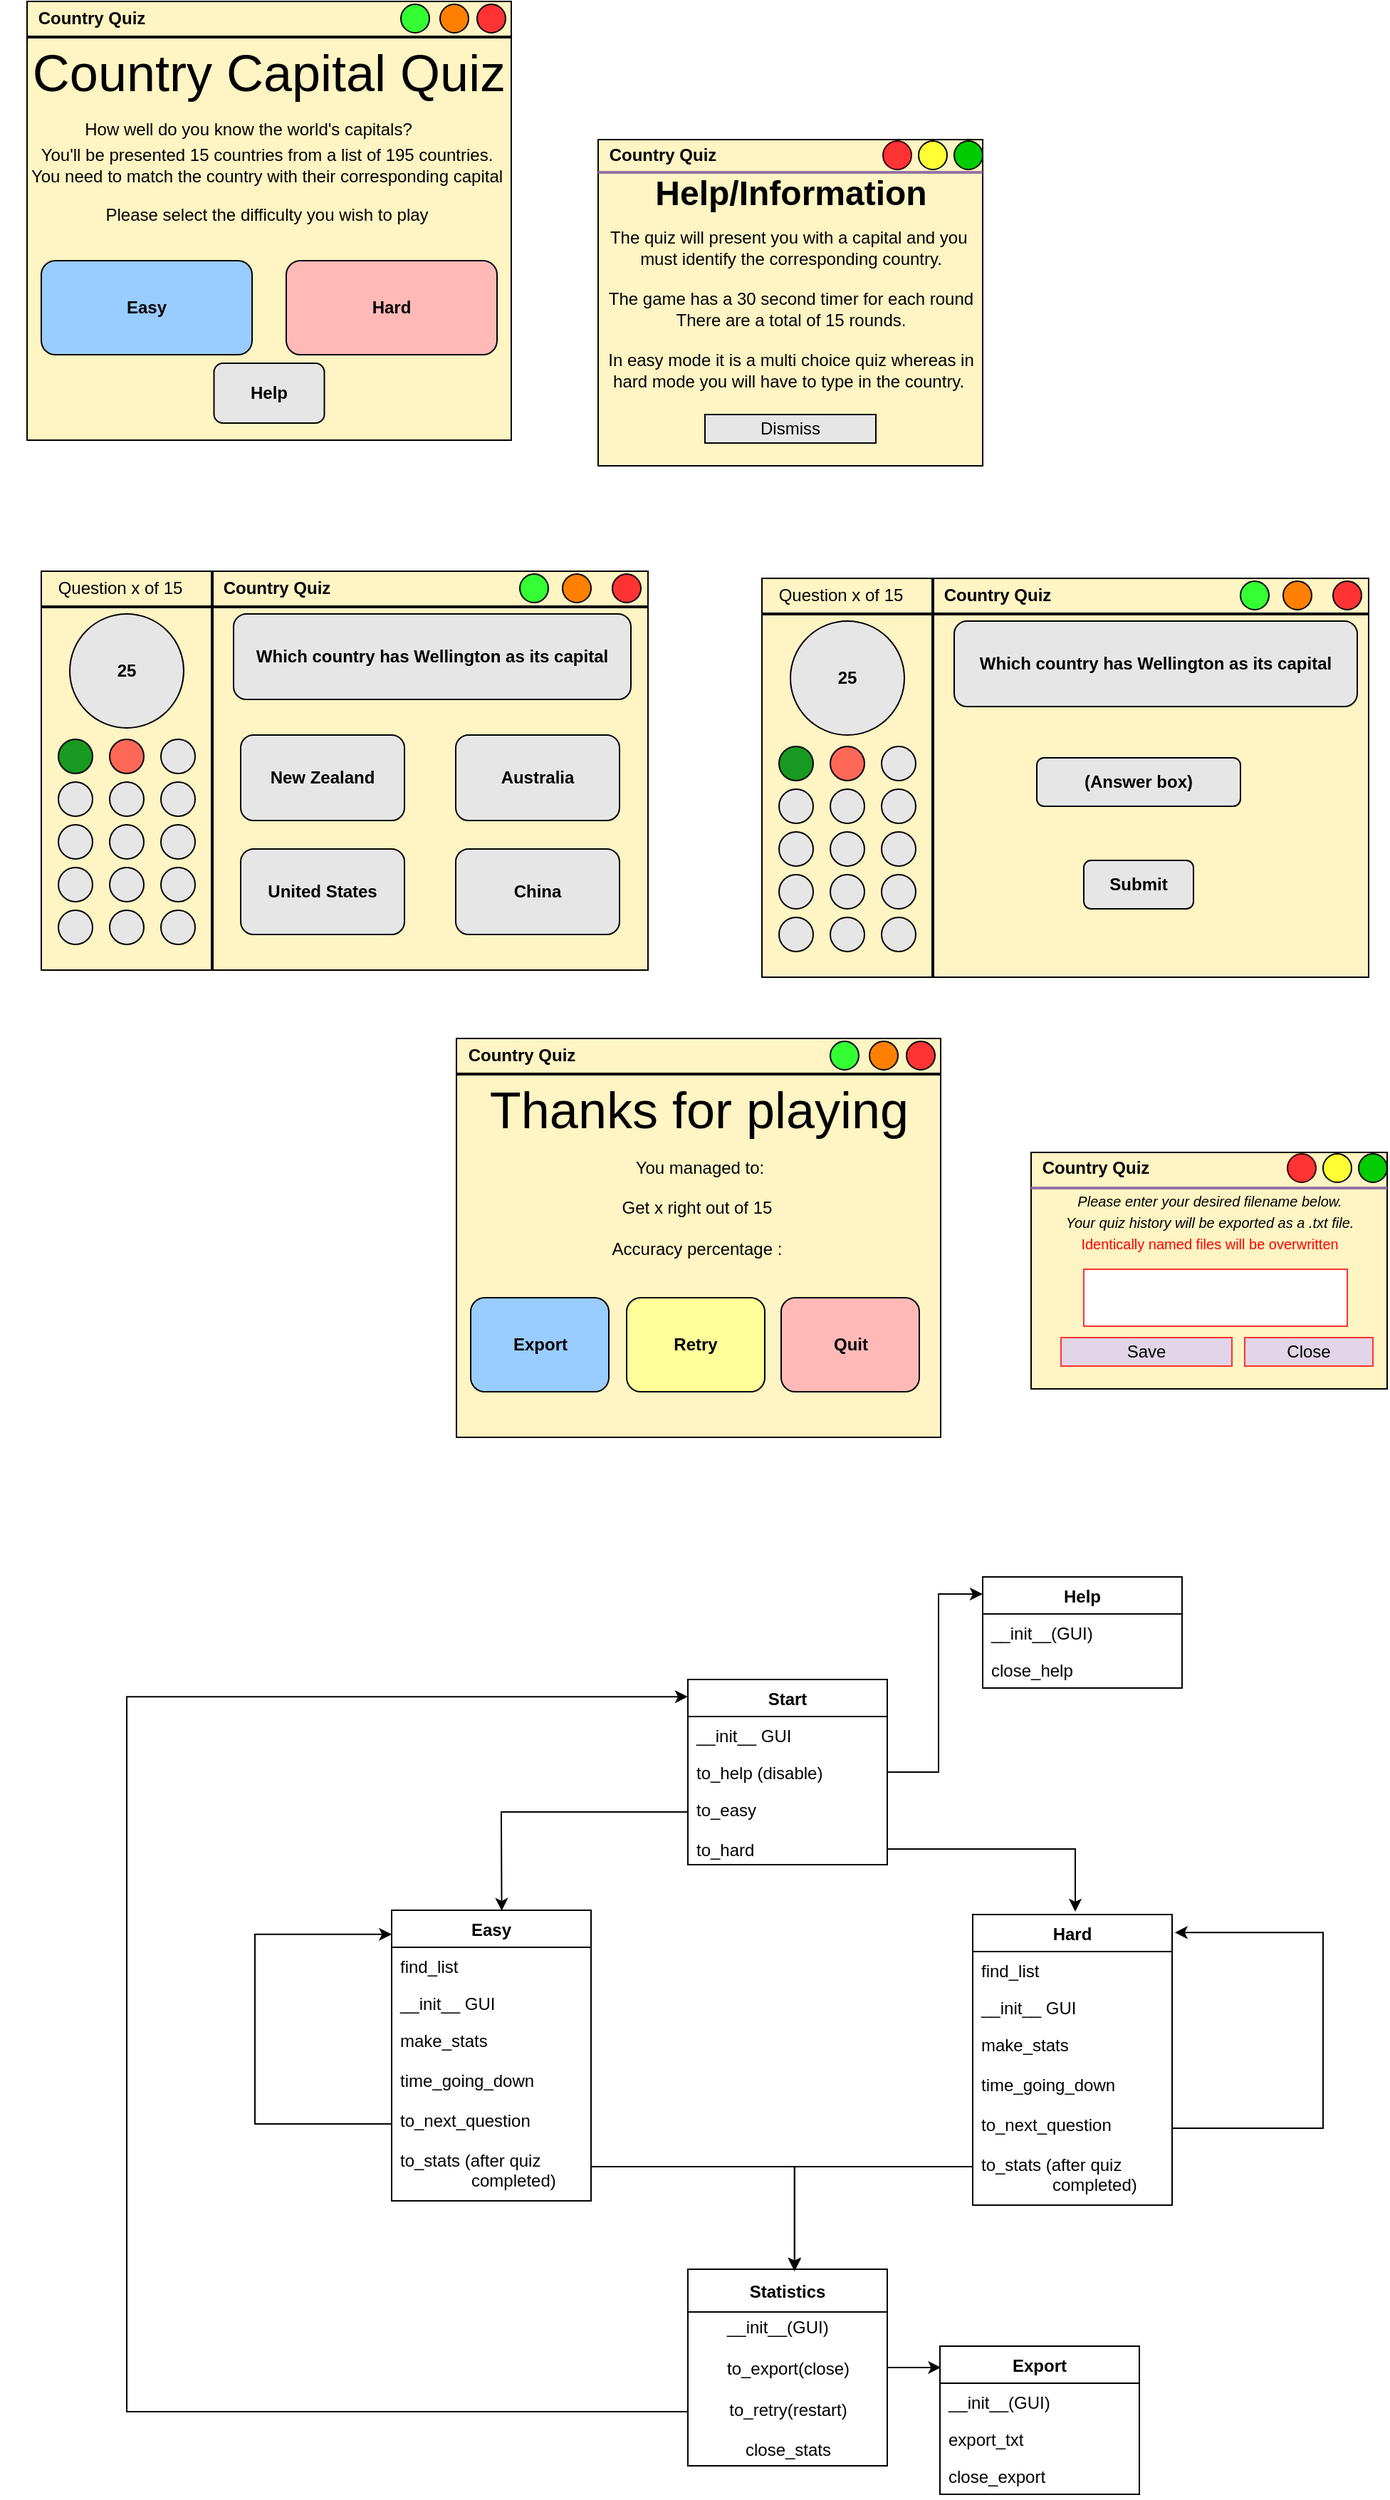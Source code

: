 <mxfile version="14.4.3" type="github">
  <diagram id="vOQ_OQCWlH7t-ZdywU30" name="Page-1">
    <mxGraphModel dx="981" dy="526" grid="1" gridSize="6" guides="1" tooltips="1" connect="1" arrows="1" fold="1" page="1" pageScale="1" pageWidth="850" pageHeight="1100" math="0" shadow="0">
      <root>
        <mxCell id="0" />
        <mxCell id="1" parent="0" />
        <mxCell id="lHB6PhVvGXkUEdD6RR_L-2" value="" style="rounded=0;whiteSpace=wrap;html=1;fillColor=#FFF4C3;" parent="1" vertex="1">
          <mxGeometry x="50" y="130" width="340" height="308" as="geometry" />
        </mxCell>
        <mxCell id="lHB6PhVvGXkUEdD6RR_L-8" value="" style="line;strokeWidth=2;html=1;" parent="1" vertex="1">
          <mxGeometry x="50" y="150" width="340" height="10" as="geometry" />
        </mxCell>
        <mxCell id="lHB6PhVvGXkUEdD6RR_L-9" value="&lt;b&gt;Country Quiz&lt;/b&gt;" style="text;html=1;resizable=0;autosize=1;align=center;verticalAlign=middle;points=[];fillColor=none;strokeColor=none;rounded=0;" parent="1" vertex="1">
          <mxGeometry x="50" y="130" width="90" height="24" as="geometry" />
        </mxCell>
        <mxCell id="lHB6PhVvGXkUEdD6RR_L-10" value="" style="ellipse;whiteSpace=wrap;html=1;aspect=fixed;fillColor=#33FF33;" parent="1" vertex="1">
          <mxGeometry x="312.5" y="132" width="20" height="20" as="geometry" />
        </mxCell>
        <mxCell id="lHB6PhVvGXkUEdD6RR_L-11" value="" style="ellipse;whiteSpace=wrap;html=1;aspect=fixed;fillColor=#FF8000;" parent="1" vertex="1">
          <mxGeometry x="340" y="132" width="20" height="20" as="geometry" />
        </mxCell>
        <mxCell id="lHB6PhVvGXkUEdD6RR_L-12" value="" style="ellipse;whiteSpace=wrap;html=1;aspect=fixed;fillColor=#FF3333;" parent="1" vertex="1">
          <mxGeometry x="366" y="132" width="20" height="20" as="geometry" />
        </mxCell>
        <mxCell id="lHB6PhVvGXkUEdD6RR_L-13" value="&lt;font style=&quot;font-size: 36px&quot;&gt;Country Capital Quiz&lt;/font&gt;" style="text;html=1;strokeColor=none;fillColor=none;align=center;verticalAlign=middle;whiteSpace=wrap;rounded=0;fontSize=33;" parent="1" vertex="1">
          <mxGeometry x="31" y="170" width="378" height="20" as="geometry" />
        </mxCell>
        <mxCell id="lHB6PhVvGXkUEdD6RR_L-14" value="&lt;b&gt;&lt;br&gt;&lt;/b&gt;" style="text;html=1;align=center;verticalAlign=middle;resizable=0;points=[];autosize=1;" parent="1" vertex="1">
          <mxGeometry x="195" y="220" width="20" height="20" as="geometry" />
        </mxCell>
        <mxCell id="JEK3Spol3fVAuOSR0Jdk-1" value="How well do you know the world&#39;s capitals?" style="text;html=1;align=center;verticalAlign=middle;resizable=0;points=[];autosize=1;" parent="1" vertex="1">
          <mxGeometry x="82" y="208" width="246" height="24" as="geometry" />
        </mxCell>
        <mxCell id="JEK3Spol3fVAuOSR0Jdk-2" value="You&#39;ll be presented 15 countries from a list of 195 countries.&lt;br&gt;You need to match the country with their corresponding capital" style="text;html=1;align=center;verticalAlign=middle;resizable=0;points=[];autosize=1;" parent="1" vertex="1">
          <mxGeometry x="44" y="227" width="348" height="36" as="geometry" />
        </mxCell>
        <mxCell id="JEK3Spol3fVAuOSR0Jdk-3" value="Please select the difficulty you wish to play" style="text;html=1;align=center;verticalAlign=middle;resizable=0;points=[];autosize=1;" parent="1" vertex="1">
          <mxGeometry x="98" y="270" width="240" height="20" as="geometry" />
        </mxCell>
        <mxCell id="JEK3Spol3fVAuOSR0Jdk-4" value="&lt;b&gt;Easy&lt;/b&gt;" style="rounded=1;whiteSpace=wrap;html=1;fillColor=#99CCFF;" parent="1" vertex="1">
          <mxGeometry x="60" y="312" width="148" height="66" as="geometry" />
        </mxCell>
        <mxCell id="JEK3Spol3fVAuOSR0Jdk-22" value="" style="rounded=0;whiteSpace=wrap;html=1;fillColor=#fff4c3;" parent="1" vertex="1">
          <mxGeometry x="60" y="530" width="426" height="280" as="geometry" />
        </mxCell>
        <mxCell id="JEK3Spol3fVAuOSR0Jdk-23" value="" style="line;strokeWidth=2;html=1;" parent="1" vertex="1">
          <mxGeometry x="60" y="550" width="426" height="10" as="geometry" />
        </mxCell>
        <mxCell id="JEK3Spol3fVAuOSR0Jdk-24" value="&lt;b&gt;Country Quiz&lt;/b&gt;" style="text;html=1;resizable=0;autosize=1;align=center;verticalAlign=middle;points=[];fillColor=none;strokeColor=none;rounded=0;" parent="1" vertex="1">
          <mxGeometry x="180" y="530" width="90" height="24" as="geometry" />
        </mxCell>
        <mxCell id="JEK3Spol3fVAuOSR0Jdk-25" value="" style="ellipse;whiteSpace=wrap;html=1;aspect=fixed;fillColor=#33FF33;" parent="1" vertex="1">
          <mxGeometry x="396" y="532" width="20" height="20" as="geometry" />
        </mxCell>
        <mxCell id="JEK3Spol3fVAuOSR0Jdk-26" value="" style="ellipse;whiteSpace=wrap;html=1;aspect=fixed;fillColor=#FF8000;" parent="1" vertex="1">
          <mxGeometry x="426" y="532" width="20" height="20" as="geometry" />
        </mxCell>
        <mxCell id="JEK3Spol3fVAuOSR0Jdk-27" value="" style="ellipse;whiteSpace=wrap;html=1;aspect=fixed;fillColor=#FF3333;" parent="1" vertex="1">
          <mxGeometry x="461" y="532" width="20" height="20" as="geometry" />
        </mxCell>
        <mxCell id="JEK3Spol3fVAuOSR0Jdk-29" value="&lt;b&gt;&lt;br&gt;&lt;/b&gt;" style="text;html=1;align=center;verticalAlign=middle;resizable=0;points=[];autosize=1;" parent="1" vertex="1">
          <mxGeometry x="301" y="620" width="20" height="20" as="geometry" />
        </mxCell>
        <mxCell id="JEK3Spol3fVAuOSR0Jdk-33" value="&lt;b&gt;New Zealand&lt;/b&gt;" style="rounded=1;whiteSpace=wrap;html=1;fillColor=#E6E6E6;" parent="1" vertex="1">
          <mxGeometry x="200" y="645" width="115" height="60" as="geometry" />
        </mxCell>
        <mxCell id="JEK3Spol3fVAuOSR0Jdk-34" value="&lt;b&gt;Australia&lt;/b&gt;" style="rounded=1;whiteSpace=wrap;html=1;fillColor=#E6E6E6;" parent="1" vertex="1">
          <mxGeometry x="351" y="645" width="115" height="60" as="geometry" />
        </mxCell>
        <mxCell id="JEK3Spol3fVAuOSR0Jdk-35" value="&lt;b&gt;United States&lt;/b&gt;" style="rounded=1;whiteSpace=wrap;html=1;fillColor=#E6E6E6;" parent="1" vertex="1">
          <mxGeometry x="200" y="725" width="115" height="60" as="geometry" />
        </mxCell>
        <mxCell id="JEK3Spol3fVAuOSR0Jdk-36" value="&lt;b&gt;China&lt;/b&gt;" style="rounded=1;whiteSpace=wrap;html=1;fillColor=#E6E6E6;" parent="1" vertex="1">
          <mxGeometry x="351" y="725" width="115" height="60" as="geometry" />
        </mxCell>
        <mxCell id="JEK3Spol3fVAuOSR0Jdk-38" value="&lt;b&gt;25&lt;/b&gt;" style="ellipse;whiteSpace=wrap;html=1;aspect=fixed;fillColor=#E6E6E6;" parent="1" vertex="1">
          <mxGeometry x="80" y="560" width="80" height="80" as="geometry" />
        </mxCell>
        <mxCell id="JEK3Spol3fVAuOSR0Jdk-42" value="" style="line;strokeWidth=2;html=1;rotation=-90;" parent="1" vertex="1">
          <mxGeometry x="40" y="665" width="280" height="10" as="geometry" />
        </mxCell>
        <mxCell id="JEK3Spol3fVAuOSR0Jdk-43" value="Question x of 15" style="text;html=1;resizable=0;autosize=1;align=center;verticalAlign=middle;points=[];fillColor=none;strokeColor=none;rounded=0;" parent="1" vertex="1">
          <mxGeometry x="65" y="532" width="100" height="20" as="geometry" />
        </mxCell>
        <mxCell id="JEK3Spol3fVAuOSR0Jdk-44" value="" style="ellipse;whiteSpace=wrap;html=1;aspect=fixed;fillColor=#189921;" parent="1" vertex="1">
          <mxGeometry x="72" y="648" width="24" height="24" as="geometry" />
        </mxCell>
        <mxCell id="JEK3Spol3fVAuOSR0Jdk-65" value="&lt;b&gt;Which country has Wellington as its capital&lt;/b&gt;" style="rounded=1;whiteSpace=wrap;html=1;fillColor=#E6E6E6;" parent="1" vertex="1">
          <mxGeometry x="195" y="560" width="279" height="60" as="geometry" />
        </mxCell>
        <mxCell id="JEK3Spol3fVAuOSR0Jdk-66" value="" style="ellipse;whiteSpace=wrap;html=1;aspect=fixed;fillColor=#E6E6E6;" parent="1" vertex="1">
          <mxGeometry x="72" y="678" width="24" height="24" as="geometry" />
        </mxCell>
        <mxCell id="JEK3Spol3fVAuOSR0Jdk-67" value="" style="ellipse;whiteSpace=wrap;html=1;aspect=fixed;fillColor=#E6E6E6;" parent="1" vertex="1">
          <mxGeometry x="72" y="708" width="24" height="24" as="geometry" />
        </mxCell>
        <mxCell id="JEK3Spol3fVAuOSR0Jdk-68" value="" style="ellipse;whiteSpace=wrap;html=1;aspect=fixed;fillColor=#E6E6E6;" parent="1" vertex="1">
          <mxGeometry x="72" y="738" width="24" height="24" as="geometry" />
        </mxCell>
        <mxCell id="JEK3Spol3fVAuOSR0Jdk-69" value="" style="ellipse;whiteSpace=wrap;html=1;aspect=fixed;fillColor=#E6E6E6;" parent="1" vertex="1">
          <mxGeometry x="72" y="768" width="24" height="24" as="geometry" />
        </mxCell>
        <mxCell id="JEK3Spol3fVAuOSR0Jdk-76" value="" style="ellipse;whiteSpace=wrap;html=1;aspect=fixed;fillColor=#FF6857;" parent="1" vertex="1">
          <mxGeometry x="108" y="648" width="24" height="24" as="geometry" />
        </mxCell>
        <mxCell id="JEK3Spol3fVAuOSR0Jdk-77" value="" style="ellipse;whiteSpace=wrap;html=1;aspect=fixed;fillColor=#E6E6E6;" parent="1" vertex="1">
          <mxGeometry x="108" y="678" width="24" height="24" as="geometry" />
        </mxCell>
        <mxCell id="JEK3Spol3fVAuOSR0Jdk-78" value="" style="ellipse;whiteSpace=wrap;html=1;aspect=fixed;fillColor=#E6E6E6;" parent="1" vertex="1">
          <mxGeometry x="108" y="708" width="24" height="24" as="geometry" />
        </mxCell>
        <mxCell id="JEK3Spol3fVAuOSR0Jdk-79" value="" style="ellipse;whiteSpace=wrap;html=1;aspect=fixed;fillColor=#E6E6E6;" parent="1" vertex="1">
          <mxGeometry x="108" y="738" width="24" height="24" as="geometry" />
        </mxCell>
        <mxCell id="JEK3Spol3fVAuOSR0Jdk-80" value="" style="ellipse;whiteSpace=wrap;html=1;aspect=fixed;fillColor=#E6E6E6;" parent="1" vertex="1">
          <mxGeometry x="108" y="768" width="24" height="24" as="geometry" />
        </mxCell>
        <mxCell id="JEK3Spol3fVAuOSR0Jdk-81" value="" style="ellipse;whiteSpace=wrap;html=1;aspect=fixed;fillColor=#E6E6E6;" parent="1" vertex="1">
          <mxGeometry x="144" y="648" width="24" height="24" as="geometry" />
        </mxCell>
        <mxCell id="JEK3Spol3fVAuOSR0Jdk-82" value="" style="ellipse;whiteSpace=wrap;html=1;aspect=fixed;fillColor=#E6E6E6;" parent="1" vertex="1">
          <mxGeometry x="144" y="678" width="24" height="24" as="geometry" />
        </mxCell>
        <mxCell id="JEK3Spol3fVAuOSR0Jdk-83" value="" style="ellipse;whiteSpace=wrap;html=1;aspect=fixed;fillColor=#E6E6E6;" parent="1" vertex="1">
          <mxGeometry x="144" y="708" width="24" height="24" as="geometry" />
        </mxCell>
        <mxCell id="JEK3Spol3fVAuOSR0Jdk-84" value="" style="ellipse;whiteSpace=wrap;html=1;aspect=fixed;fillColor=#E6E6E6;" parent="1" vertex="1">
          <mxGeometry x="144" y="738" width="24" height="24" as="geometry" />
        </mxCell>
        <mxCell id="JEK3Spol3fVAuOSR0Jdk-85" value="" style="ellipse;whiteSpace=wrap;html=1;aspect=fixed;fillColor=#E6E6E6;" parent="1" vertex="1">
          <mxGeometry x="144" y="768" width="24" height="24" as="geometry" />
        </mxCell>
        <mxCell id="g-lcIqmgp_xfqcX1ZjAu-1" value="&lt;b&gt;Hard&lt;/b&gt;" style="rounded=1;whiteSpace=wrap;html=1;fillColor=#FFBAB8;" vertex="1" parent="1">
          <mxGeometry x="232" y="312" width="148" height="66" as="geometry" />
        </mxCell>
        <mxCell id="g-lcIqmgp_xfqcX1ZjAu-2" value="" style="rounded=0;whiteSpace=wrap;html=1;fillColor=#fff4c3;" vertex="1" parent="1">
          <mxGeometry x="566" y="535" width="426" height="280" as="geometry" />
        </mxCell>
        <mxCell id="g-lcIqmgp_xfqcX1ZjAu-3" value="" style="line;strokeWidth=2;html=1;" vertex="1" parent="1">
          <mxGeometry x="566" y="555" width="426" height="10" as="geometry" />
        </mxCell>
        <mxCell id="g-lcIqmgp_xfqcX1ZjAu-4" value="&lt;b&gt;Country Quiz&lt;/b&gt;" style="text;html=1;resizable=0;autosize=1;align=center;verticalAlign=middle;points=[];fillColor=none;strokeColor=none;rounded=0;" vertex="1" parent="1">
          <mxGeometry x="686" y="535" width="90" height="24" as="geometry" />
        </mxCell>
        <mxCell id="g-lcIqmgp_xfqcX1ZjAu-5" value="" style="ellipse;whiteSpace=wrap;html=1;aspect=fixed;fillColor=#33FF33;" vertex="1" parent="1">
          <mxGeometry x="902" y="537" width="20" height="20" as="geometry" />
        </mxCell>
        <mxCell id="g-lcIqmgp_xfqcX1ZjAu-6" value="" style="ellipse;whiteSpace=wrap;html=1;aspect=fixed;fillColor=#FF8000;" vertex="1" parent="1">
          <mxGeometry x="932" y="537" width="20" height="20" as="geometry" />
        </mxCell>
        <mxCell id="g-lcIqmgp_xfqcX1ZjAu-7" value="" style="ellipse;whiteSpace=wrap;html=1;aspect=fixed;fillColor=#FF3333;" vertex="1" parent="1">
          <mxGeometry x="967" y="537" width="20" height="20" as="geometry" />
        </mxCell>
        <mxCell id="g-lcIqmgp_xfqcX1ZjAu-8" value="&lt;b&gt;&lt;br&gt;&lt;/b&gt;" style="text;html=1;align=center;verticalAlign=middle;resizable=0;points=[];autosize=1;" vertex="1" parent="1">
          <mxGeometry x="807" y="625" width="20" height="20" as="geometry" />
        </mxCell>
        <mxCell id="g-lcIqmgp_xfqcX1ZjAu-13" value="&lt;b&gt;25&lt;/b&gt;" style="ellipse;whiteSpace=wrap;html=1;aspect=fixed;fillColor=#E6E6E6;" vertex="1" parent="1">
          <mxGeometry x="586" y="565" width="80" height="80" as="geometry" />
        </mxCell>
        <mxCell id="g-lcIqmgp_xfqcX1ZjAu-14" value="" style="line;strokeWidth=2;html=1;rotation=-90;" vertex="1" parent="1">
          <mxGeometry x="546" y="670" width="280" height="10" as="geometry" />
        </mxCell>
        <mxCell id="g-lcIqmgp_xfqcX1ZjAu-15" value="Question x of 15" style="text;html=1;resizable=0;autosize=1;align=center;verticalAlign=middle;points=[];fillColor=none;strokeColor=none;rounded=0;" vertex="1" parent="1">
          <mxGeometry x="571" y="537" width="100" height="20" as="geometry" />
        </mxCell>
        <mxCell id="g-lcIqmgp_xfqcX1ZjAu-16" value="" style="ellipse;whiteSpace=wrap;html=1;aspect=fixed;fillColor=#189921;" vertex="1" parent="1">
          <mxGeometry x="578" y="653" width="24" height="24" as="geometry" />
        </mxCell>
        <mxCell id="g-lcIqmgp_xfqcX1ZjAu-17" value="&lt;b&gt;Which country has Wellington as its capital&lt;/b&gt;" style="rounded=1;whiteSpace=wrap;html=1;fillColor=#E6E6E6;" vertex="1" parent="1">
          <mxGeometry x="701" y="565" width="283" height="60" as="geometry" />
        </mxCell>
        <mxCell id="g-lcIqmgp_xfqcX1ZjAu-18" value="" style="ellipse;whiteSpace=wrap;html=1;aspect=fixed;fillColor=#E6E6E6;" vertex="1" parent="1">
          <mxGeometry x="578" y="683" width="24" height="24" as="geometry" />
        </mxCell>
        <mxCell id="g-lcIqmgp_xfqcX1ZjAu-19" value="" style="ellipse;whiteSpace=wrap;html=1;aspect=fixed;fillColor=#E6E6E6;" vertex="1" parent="1">
          <mxGeometry x="578" y="713" width="24" height="24" as="geometry" />
        </mxCell>
        <mxCell id="g-lcIqmgp_xfqcX1ZjAu-20" value="" style="ellipse;whiteSpace=wrap;html=1;aspect=fixed;fillColor=#E6E6E6;" vertex="1" parent="1">
          <mxGeometry x="578" y="743" width="24" height="24" as="geometry" />
        </mxCell>
        <mxCell id="g-lcIqmgp_xfqcX1ZjAu-21" value="" style="ellipse;whiteSpace=wrap;html=1;aspect=fixed;fillColor=#E6E6E6;" vertex="1" parent="1">
          <mxGeometry x="578" y="773" width="24" height="24" as="geometry" />
        </mxCell>
        <mxCell id="g-lcIqmgp_xfqcX1ZjAu-22" value="" style="ellipse;whiteSpace=wrap;html=1;aspect=fixed;fillColor=#FF6857;" vertex="1" parent="1">
          <mxGeometry x="614" y="653" width="24" height="24" as="geometry" />
        </mxCell>
        <mxCell id="g-lcIqmgp_xfqcX1ZjAu-23" value="" style="ellipse;whiteSpace=wrap;html=1;aspect=fixed;fillColor=#E6E6E6;" vertex="1" parent="1">
          <mxGeometry x="614" y="683" width="24" height="24" as="geometry" />
        </mxCell>
        <mxCell id="g-lcIqmgp_xfqcX1ZjAu-24" value="" style="ellipse;whiteSpace=wrap;html=1;aspect=fixed;fillColor=#E6E6E6;" vertex="1" parent="1">
          <mxGeometry x="614" y="713" width="24" height="24" as="geometry" />
        </mxCell>
        <mxCell id="g-lcIqmgp_xfqcX1ZjAu-25" value="" style="ellipse;whiteSpace=wrap;html=1;aspect=fixed;fillColor=#E6E6E6;" vertex="1" parent="1">
          <mxGeometry x="614" y="743" width="24" height="24" as="geometry" />
        </mxCell>
        <mxCell id="g-lcIqmgp_xfqcX1ZjAu-26" value="" style="ellipse;whiteSpace=wrap;html=1;aspect=fixed;fillColor=#E6E6E6;" vertex="1" parent="1">
          <mxGeometry x="614" y="773" width="24" height="24" as="geometry" />
        </mxCell>
        <mxCell id="g-lcIqmgp_xfqcX1ZjAu-27" value="" style="ellipse;whiteSpace=wrap;html=1;aspect=fixed;fillColor=#E6E6E6;" vertex="1" parent="1">
          <mxGeometry x="650" y="653" width="24" height="24" as="geometry" />
        </mxCell>
        <mxCell id="g-lcIqmgp_xfqcX1ZjAu-28" value="" style="ellipse;whiteSpace=wrap;html=1;aspect=fixed;fillColor=#E6E6E6;" vertex="1" parent="1">
          <mxGeometry x="650" y="683" width="24" height="24" as="geometry" />
        </mxCell>
        <mxCell id="g-lcIqmgp_xfqcX1ZjAu-29" value="" style="ellipse;whiteSpace=wrap;html=1;aspect=fixed;fillColor=#E6E6E6;" vertex="1" parent="1">
          <mxGeometry x="650" y="713" width="24" height="24" as="geometry" />
        </mxCell>
        <mxCell id="g-lcIqmgp_xfqcX1ZjAu-30" value="" style="ellipse;whiteSpace=wrap;html=1;aspect=fixed;fillColor=#E6E6E6;" vertex="1" parent="1">
          <mxGeometry x="650" y="743" width="24" height="24" as="geometry" />
        </mxCell>
        <mxCell id="g-lcIqmgp_xfqcX1ZjAu-31" value="" style="ellipse;whiteSpace=wrap;html=1;aspect=fixed;fillColor=#E6E6E6;" vertex="1" parent="1">
          <mxGeometry x="650" y="773" width="24" height="24" as="geometry" />
        </mxCell>
        <mxCell id="g-lcIqmgp_xfqcX1ZjAu-33" value="&lt;b&gt;(Answer box)&lt;/b&gt;" style="rounded=1;whiteSpace=wrap;html=1;fillColor=#E6E6E6;" vertex="1" parent="1">
          <mxGeometry x="759" y="661" width="143" height="34" as="geometry" />
        </mxCell>
        <mxCell id="g-lcIqmgp_xfqcX1ZjAu-34" value="&lt;b&gt;Submit&lt;/b&gt;" style="rounded=1;whiteSpace=wrap;html=1;fillColor=#E6E6E6;" vertex="1" parent="1">
          <mxGeometry x="792" y="733" width="77" height="34" as="geometry" />
        </mxCell>
        <mxCell id="g-lcIqmgp_xfqcX1ZjAu-35" value="" style="rounded=0;whiteSpace=wrap;html=1;fillColor=#FFF4C3;" vertex="1" parent="1">
          <mxGeometry x="351.5" y="858" width="340" height="280" as="geometry" />
        </mxCell>
        <mxCell id="g-lcIqmgp_xfqcX1ZjAu-36" value="" style="line;strokeWidth=2;html=1;" vertex="1" parent="1">
          <mxGeometry x="351.5" y="878" width="340" height="10" as="geometry" />
        </mxCell>
        <mxCell id="g-lcIqmgp_xfqcX1ZjAu-37" value="&lt;b&gt;Country Quiz&lt;/b&gt;" style="text;html=1;resizable=0;autosize=1;align=center;verticalAlign=middle;points=[];fillColor=none;strokeColor=none;rounded=0;" vertex="1" parent="1">
          <mxGeometry x="351.5" y="858" width="90" height="24" as="geometry" />
        </mxCell>
        <mxCell id="g-lcIqmgp_xfqcX1ZjAu-38" value="" style="ellipse;whiteSpace=wrap;html=1;aspect=fixed;fillColor=#33FF33;" vertex="1" parent="1">
          <mxGeometry x="614" y="860" width="20" height="20" as="geometry" />
        </mxCell>
        <mxCell id="g-lcIqmgp_xfqcX1ZjAu-39" value="" style="ellipse;whiteSpace=wrap;html=1;aspect=fixed;fillColor=#FF8000;" vertex="1" parent="1">
          <mxGeometry x="641.5" y="860" width="20" height="20" as="geometry" />
        </mxCell>
        <mxCell id="g-lcIqmgp_xfqcX1ZjAu-40" value="" style="ellipse;whiteSpace=wrap;html=1;aspect=fixed;fillColor=#FF3333;" vertex="1" parent="1">
          <mxGeometry x="667.5" y="860" width="20" height="20" as="geometry" />
        </mxCell>
        <mxCell id="g-lcIqmgp_xfqcX1ZjAu-41" value="&lt;span style=&quot;font-size: 36px&quot;&gt;Thanks for playing&lt;/span&gt;" style="text;html=1;strokeColor=none;fillColor=none;align=center;verticalAlign=middle;whiteSpace=wrap;rounded=0;fontSize=33;" vertex="1" parent="1">
          <mxGeometry x="332.5" y="898" width="378" height="20" as="geometry" />
        </mxCell>
        <mxCell id="g-lcIqmgp_xfqcX1ZjAu-42" value="&lt;b&gt;&lt;br&gt;&lt;/b&gt;" style="text;html=1;align=center;verticalAlign=middle;resizable=0;points=[];autosize=1;" vertex="1" parent="1">
          <mxGeometry x="496.5" y="948" width="20" height="20" as="geometry" />
        </mxCell>
        <mxCell id="g-lcIqmgp_xfqcX1ZjAu-43" value="You managed to:" style="text;html=1;align=center;verticalAlign=middle;resizable=0;points=[];autosize=1;" vertex="1" parent="1">
          <mxGeometry x="467.5" y="937" width="108" height="24" as="geometry" />
        </mxCell>
        <mxCell id="g-lcIqmgp_xfqcX1ZjAu-44" value="Get x right out of 15&lt;br&gt;&lt;br&gt;Accuracy percentage :" style="text;html=1;align=center;verticalAlign=middle;resizable=0;points=[];autosize=1;" vertex="1" parent="1">
          <mxGeometry x="453.5" y="964" width="132" height="54" as="geometry" />
        </mxCell>
        <mxCell id="g-lcIqmgp_xfqcX1ZjAu-46" value="&lt;b&gt;Export&lt;/b&gt;" style="rounded=1;whiteSpace=wrap;html=1;fillColor=#99CCFF;" vertex="1" parent="1">
          <mxGeometry x="361.5" y="1040" width="97" height="66" as="geometry" />
        </mxCell>
        <mxCell id="g-lcIqmgp_xfqcX1ZjAu-50" value="&lt;b&gt;Retry&lt;/b&gt;" style="rounded=1;whiteSpace=wrap;html=1;fillColor=#FFFF99;" vertex="1" parent="1">
          <mxGeometry x="471" y="1040" width="97" height="66" as="geometry" />
        </mxCell>
        <mxCell id="g-lcIqmgp_xfqcX1ZjAu-51" value="&lt;b&gt;Quit&lt;/b&gt;" style="rounded=1;whiteSpace=wrap;html=1;fillColor=#FFBAB8;" vertex="1" parent="1">
          <mxGeometry x="579.5" y="1040" width="97" height="66" as="geometry" />
        </mxCell>
        <mxCell id="g-lcIqmgp_xfqcX1ZjAu-53" value="&lt;b&gt;Help&lt;/b&gt;" style="rounded=1;whiteSpace=wrap;html=1;fillColor=#E6E6E6;" vertex="1" parent="1">
          <mxGeometry x="181.25" y="384" width="77.5" height="42" as="geometry" />
        </mxCell>
        <mxCell id="g-lcIqmgp_xfqcX1ZjAu-54" value="" style="rounded=0;whiteSpace=wrap;html=1;fillColor=#FFF4C3;" vertex="1" parent="1">
          <mxGeometry x="755" y="938" width="250" height="166" as="geometry" />
        </mxCell>
        <mxCell id="g-lcIqmgp_xfqcX1ZjAu-55" value="" style="ellipse;whiteSpace=wrap;html=1;aspect=fixed;fontFamily=Courier New;align=center;fillColor=#FF3333;strokeColor=#330000;" vertex="1" parent="1">
          <mxGeometry x="935" y="939" width="20" height="20" as="geometry" />
        </mxCell>
        <mxCell id="g-lcIqmgp_xfqcX1ZjAu-56" value="" style="ellipse;whiteSpace=wrap;html=1;aspect=fixed;fontFamily=Courier New;fontColor=#B5739D;align=center;fillColor=#FFFF33;" vertex="1" parent="1">
          <mxGeometry x="960" y="939" width="20" height="20" as="geometry" />
        </mxCell>
        <mxCell id="g-lcIqmgp_xfqcX1ZjAu-57" value="" style="ellipse;whiteSpace=wrap;html=1;aspect=fixed;fontFamily=Courier New;fontColor=#B5739D;align=center;fillColor=#00CC00;" vertex="1" parent="1">
          <mxGeometry x="985" y="939" width="20" height="20" as="geometry" />
        </mxCell>
        <mxCell id="g-lcIqmgp_xfqcX1ZjAu-59" value="" style="line;strokeWidth=2;html=1;align=center;fontStyle=0;fontFamily=Courier New;strokeColor=#9673a6;fillColor=#FFB570;" vertex="1" parent="1">
          <mxGeometry x="755" y="958" width="250" height="10" as="geometry" />
        </mxCell>
        <mxCell id="g-lcIqmgp_xfqcX1ZjAu-60" value="&lt;i&gt;&lt;font style=&quot;font-size: 10px&quot;&gt;Please enter your desired filename below.&lt;br&gt;Your quiz history will be exported as a .txt file.&lt;/font&gt;&lt;br&gt;&lt;/i&gt;" style="text;html=1;resizable=0;autosize=1;align=center;verticalAlign=middle;points=[];fillColor=none;strokeColor=none;rounded=0;" vertex="1" parent="1">
          <mxGeometry x="772" y="958" width="216" height="42" as="geometry" />
        </mxCell>
        <mxCell id="g-lcIqmgp_xfqcX1ZjAu-61" value="" style="rounded=0;whiteSpace=wrap;html=1;strokeColor=#FF3333;fillColor=#FFFFFF;" vertex="1" parent="1">
          <mxGeometry x="792" y="1020" width="185" height="40" as="geometry" />
        </mxCell>
        <mxCell id="g-lcIqmgp_xfqcX1ZjAu-62" value="Save" style="rounded=0;whiteSpace=wrap;html=1;strokeColor=#FF3333;fillColor=#E1D5E7;" vertex="1" parent="1">
          <mxGeometry x="776" y="1068" width="120" height="20" as="geometry" />
        </mxCell>
        <mxCell id="g-lcIqmgp_xfqcX1ZjAu-63" value="Close" style="rounded=0;whiteSpace=wrap;html=1;strokeColor=#FF3333;fillColor=#E1D5E7;" vertex="1" parent="1">
          <mxGeometry x="905" y="1068" width="90" height="20" as="geometry" />
        </mxCell>
        <mxCell id="g-lcIqmgp_xfqcX1ZjAu-65" value="&lt;b&gt;Country Quiz&lt;/b&gt;" style="text;html=1;resizable=0;autosize=1;align=center;verticalAlign=middle;points=[];fillColor=none;strokeColor=none;rounded=0;" vertex="1" parent="1">
          <mxGeometry x="755" y="937" width="90" height="24" as="geometry" />
        </mxCell>
        <mxCell id="g-lcIqmgp_xfqcX1ZjAu-67" value="" style="rounded=0;whiteSpace=wrap;html=1;fillColor=#FFF4C3;" vertex="1" parent="1">
          <mxGeometry x="451" y="227" width="270" height="229" as="geometry" />
        </mxCell>
        <mxCell id="g-lcIqmgp_xfqcX1ZjAu-69" value="" style="ellipse;whiteSpace=wrap;html=1;aspect=fixed;fontFamily=Courier New;align=center;fillColor=#FF3333;strokeColor=#330000;" vertex="1" parent="1">
          <mxGeometry x="651" y="228" width="20" height="20" as="geometry" />
        </mxCell>
        <mxCell id="g-lcIqmgp_xfqcX1ZjAu-70" value="" style="ellipse;whiteSpace=wrap;html=1;aspect=fixed;fontFamily=Courier New;fontColor=#B5739D;align=center;fillColor=#FFFF33;" vertex="1" parent="1">
          <mxGeometry x="676" y="228" width="20" height="20" as="geometry" />
        </mxCell>
        <mxCell id="g-lcIqmgp_xfqcX1ZjAu-71" value="" style="ellipse;whiteSpace=wrap;html=1;aspect=fixed;fontFamily=Courier New;fontColor=#B5739D;align=center;fillColor=#00CC00;" vertex="1" parent="1">
          <mxGeometry x="701" y="228" width="20" height="20" as="geometry" />
        </mxCell>
        <mxCell id="g-lcIqmgp_xfqcX1ZjAu-72" value="" style="line;strokeWidth=2;html=1;align=center;fontStyle=0;fontFamily=Courier New;strokeColor=#9673a6;fillColor=#FFB570;" vertex="1" parent="1">
          <mxGeometry x="451" y="245" width="270" height="10" as="geometry" />
        </mxCell>
        <mxCell id="g-lcIqmgp_xfqcX1ZjAu-73" value="&lt;h1&gt;&lt;font style=&quot;font-size: 24px&quot;&gt;Help/Information&lt;/font&gt;&lt;/h1&gt;" style="text;html=1;resizable=0;autosize=1;align=center;verticalAlign=middle;points=[];fillColor=none;strokeColor=none;rounded=0;" vertex="1" parent="1">
          <mxGeometry x="481" y="240" width="210" height="50" as="geometry" />
        </mxCell>
        <mxCell id="g-lcIqmgp_xfqcX1ZjAu-74" value="&lt;br&gt;The quiz will present you with a capital and you&amp;nbsp;&lt;br&gt;must identify the corresponding country.&lt;br&gt;&lt;br&gt;The game has a 30 second timer for each round&lt;br&gt;There are a total of 15 rounds.&lt;br&gt;&lt;br&gt;In easy mode it is a multi choice quiz whereas in&lt;br&gt;hard mode you will have to type in the country.&amp;nbsp;" style="text;html=1;resizable=0;autosize=1;align=center;verticalAlign=middle;points=[];fillColor=none;strokeColor=none;rounded=0;" vertex="1" parent="1">
          <mxGeometry x="451" y="270" width="270" height="138" as="geometry" />
        </mxCell>
        <mxCell id="g-lcIqmgp_xfqcX1ZjAu-75" value="Dismiss" style="rounded=0;whiteSpace=wrap;html=1;fillColor=#E6E6E6;" vertex="1" parent="1">
          <mxGeometry x="526" y="420" width="120" height="20" as="geometry" />
        </mxCell>
        <mxCell id="g-lcIqmgp_xfqcX1ZjAu-76" value="&lt;b&gt;Country Quiz&lt;/b&gt;" style="text;html=1;resizable=0;autosize=1;align=center;verticalAlign=middle;points=[];fillColor=none;strokeColor=none;rounded=0;" vertex="1" parent="1">
          <mxGeometry x="451" y="226" width="90" height="24" as="geometry" />
        </mxCell>
        <mxCell id="g-lcIqmgp_xfqcX1ZjAu-78" value="&lt;font color=&quot;#ff0000&quot; style=&quot;font-size: 10px&quot;&gt;Identically named files will be overwritten&lt;/font&gt;" style="text;html=1;align=center;verticalAlign=middle;resizable=0;points=[];autosize=1;" vertex="1" parent="1">
          <mxGeometry x="781" y="990" width="198" height="24" as="geometry" />
        </mxCell>
        <mxCell id="g-lcIqmgp_xfqcX1ZjAu-79" value="Start" style="swimlane;fontStyle=1;childLayout=stackLayout;horizontal=1;startSize=26;fillColor=none;horizontalStack=0;resizeParent=1;resizeParentMax=0;resizeLast=0;collapsible=1;marginBottom=0;" vertex="1" parent="1">
          <mxGeometry x="514" y="1308" width="140" height="130" as="geometry" />
        </mxCell>
        <mxCell id="g-lcIqmgp_xfqcX1ZjAu-80" value="__init__ GUI&#xa;" style="text;strokeColor=none;fillColor=none;align=left;verticalAlign=top;spacingLeft=4;spacingRight=4;overflow=hidden;rotatable=0;points=[[0,0.5],[1,0.5]];portConstraint=eastwest;" vertex="1" parent="g-lcIqmgp_xfqcX1ZjAu-79">
          <mxGeometry y="26" width="140" height="26" as="geometry" />
        </mxCell>
        <mxCell id="g-lcIqmgp_xfqcX1ZjAu-81" value="to_help (disable)&#xa;" style="text;strokeColor=none;fillColor=none;align=left;verticalAlign=top;spacingLeft=4;spacingRight=4;overflow=hidden;rotatable=0;points=[[0,0.5],[1,0.5]];portConstraint=eastwest;" vertex="1" parent="g-lcIqmgp_xfqcX1ZjAu-79">
          <mxGeometry y="52" width="140" height="26" as="geometry" />
        </mxCell>
        <mxCell id="g-lcIqmgp_xfqcX1ZjAu-82" value="to_easy&#xa;&#xa;to_hard" style="text;strokeColor=none;fillColor=none;align=left;verticalAlign=top;spacingLeft=4;spacingRight=4;overflow=hidden;rotatable=0;points=[[0,0.5],[1,0.5]];portConstraint=eastwest;" vertex="1" parent="g-lcIqmgp_xfqcX1ZjAu-79">
          <mxGeometry y="78" width="140" height="52" as="geometry" />
        </mxCell>
        <mxCell id="g-lcIqmgp_xfqcX1ZjAu-83" value="Easy" style="swimlane;fontStyle=1;childLayout=stackLayout;horizontal=1;startSize=26;fillColor=none;horizontalStack=0;resizeParent=1;resizeParentMax=0;resizeLast=0;collapsible=1;marginBottom=0;" vertex="1" parent="1">
          <mxGeometry x="306" y="1470" width="140" height="204" as="geometry" />
        </mxCell>
        <mxCell id="g-lcIqmgp_xfqcX1ZjAu-84" value="find_list" style="text;strokeColor=none;fillColor=none;align=left;verticalAlign=top;spacingLeft=4;spacingRight=4;overflow=hidden;rotatable=0;points=[[0,0.5],[1,0.5]];portConstraint=eastwest;" vertex="1" parent="g-lcIqmgp_xfqcX1ZjAu-83">
          <mxGeometry y="26" width="140" height="26" as="geometry" />
        </mxCell>
        <mxCell id="g-lcIqmgp_xfqcX1ZjAu-85" value="__init__ GUI" style="text;strokeColor=none;fillColor=none;align=left;verticalAlign=top;spacingLeft=4;spacingRight=4;overflow=hidden;rotatable=0;points=[[0,0.5],[1,0.5]];portConstraint=eastwest;" vertex="1" parent="g-lcIqmgp_xfqcX1ZjAu-83">
          <mxGeometry y="52" width="140" height="26" as="geometry" />
        </mxCell>
        <mxCell id="g-lcIqmgp_xfqcX1ZjAu-111" style="edgeStyle=orthogonalEdgeStyle;rounded=0;orthogonalLoop=1;jettySize=auto;html=1;entryX=0.001;entryY=0.083;entryDx=0;entryDy=0;entryPerimeter=0;" edge="1" parent="g-lcIqmgp_xfqcX1ZjAu-83" source="g-lcIqmgp_xfqcX1ZjAu-86" target="g-lcIqmgp_xfqcX1ZjAu-83">
          <mxGeometry relative="1" as="geometry">
            <mxPoint x="-78" y="6" as="targetPoint" />
            <Array as="points">
              <mxPoint x="-96" y="150" />
              <mxPoint x="-96" y="17" />
            </Array>
          </mxGeometry>
        </mxCell>
        <mxCell id="g-lcIqmgp_xfqcX1ZjAu-86" value="make_stats&#xa;&#xa;time_going_down&#xa;&#xa;to_next_question&#xa;&#xa;to_stats (after quiz &#xa;               completed)" style="text;strokeColor=none;fillColor=none;align=left;verticalAlign=top;spacingLeft=4;spacingRight=4;overflow=hidden;rotatable=0;points=[[0,0.5],[1,0.5]];portConstraint=eastwest;" vertex="1" parent="g-lcIqmgp_xfqcX1ZjAu-83">
          <mxGeometry y="78" width="140" height="126" as="geometry" />
        </mxCell>
        <mxCell id="g-lcIqmgp_xfqcX1ZjAu-87" value="Help" style="swimlane;fontStyle=1;childLayout=stackLayout;horizontal=1;startSize=26;fillColor=none;horizontalStack=0;resizeParent=1;resizeParentMax=0;resizeLast=0;collapsible=1;marginBottom=0;" vertex="1" parent="1">
          <mxGeometry x="721" y="1236" width="140" height="78" as="geometry" />
        </mxCell>
        <mxCell id="g-lcIqmgp_xfqcX1ZjAu-88" value="__init__(GUI)" style="text;strokeColor=none;fillColor=none;align=left;verticalAlign=top;spacingLeft=4;spacingRight=4;overflow=hidden;rotatable=0;points=[[0,0.5],[1,0.5]];portConstraint=eastwest;" vertex="1" parent="g-lcIqmgp_xfqcX1ZjAu-87">
          <mxGeometry y="26" width="140" height="26" as="geometry" />
        </mxCell>
        <mxCell id="g-lcIqmgp_xfqcX1ZjAu-89" value="close_help" style="text;strokeColor=none;fillColor=none;align=left;verticalAlign=top;spacingLeft=4;spacingRight=4;overflow=hidden;rotatable=0;points=[[0,0.5],[1,0.5]];portConstraint=eastwest;" vertex="1" parent="g-lcIqmgp_xfqcX1ZjAu-87">
          <mxGeometry y="52" width="140" height="26" as="geometry" />
        </mxCell>
        <mxCell id="g-lcIqmgp_xfqcX1ZjAu-126" style="edgeStyle=orthogonalEdgeStyle;rounded=0;orthogonalLoop=1;jettySize=auto;html=1;entryX=0.005;entryY=0.144;entryDx=0;entryDy=0;entryPerimeter=0;" edge="1" parent="1" source="g-lcIqmgp_xfqcX1ZjAu-90" target="g-lcIqmgp_xfqcX1ZjAu-94">
          <mxGeometry relative="1" as="geometry" />
        </mxCell>
        <mxCell id="g-lcIqmgp_xfqcX1ZjAu-90" value="Statistics" style="swimlane;fontStyle=1;childLayout=stackLayout;horizontal=1;startSize=30;fillColor=none;horizontalStack=0;resizeParent=1;resizeParentMax=0;resizeLast=0;collapsible=1;marginBottom=0;" vertex="1" parent="1">
          <mxGeometry x="514" y="1722" width="140" height="138" as="geometry" />
        </mxCell>
        <mxCell id="g-lcIqmgp_xfqcX1ZjAu-121" value="&lt;div style=&quot;text-align: left&quot;&gt;&lt;span&gt;__init__(GUI)&lt;/span&gt;&lt;/div&gt;&lt;div style=&quot;text-align: left&quot;&gt;&lt;span&gt;&lt;br&gt;&lt;/span&gt;&lt;/div&gt;to_export(close)&lt;br&gt;&lt;br&gt;to_retry(restart)&lt;br&gt;&lt;br&gt;close_stats" style="text;html=1;align=center;verticalAlign=middle;resizable=0;points=[];autosize=1;" vertex="1" parent="g-lcIqmgp_xfqcX1ZjAu-90">
          <mxGeometry y="30" width="140" height="108" as="geometry" />
        </mxCell>
        <mxCell id="g-lcIqmgp_xfqcX1ZjAu-94" value="Export" style="swimlane;fontStyle=1;childLayout=stackLayout;horizontal=1;startSize=26;fillColor=none;horizontalStack=0;resizeParent=1;resizeParentMax=0;resizeLast=0;collapsible=1;marginBottom=0;" vertex="1" parent="1">
          <mxGeometry x="691" y="1776" width="140" height="104" as="geometry" />
        </mxCell>
        <mxCell id="g-lcIqmgp_xfqcX1ZjAu-95" value="__init__(GUI)" style="text;strokeColor=none;fillColor=none;align=left;verticalAlign=top;spacingLeft=4;spacingRight=4;overflow=hidden;rotatable=0;points=[[0,0.5],[1,0.5]];portConstraint=eastwest;" vertex="1" parent="g-lcIqmgp_xfqcX1ZjAu-94">
          <mxGeometry y="26" width="140" height="26" as="geometry" />
        </mxCell>
        <mxCell id="g-lcIqmgp_xfqcX1ZjAu-96" value="export_txt" style="text;strokeColor=none;fillColor=none;align=left;verticalAlign=top;spacingLeft=4;spacingRight=4;overflow=hidden;rotatable=0;points=[[0,0.5],[1,0.5]];portConstraint=eastwest;" vertex="1" parent="g-lcIqmgp_xfqcX1ZjAu-94">
          <mxGeometry y="52" width="140" height="26" as="geometry" />
        </mxCell>
        <mxCell id="g-lcIqmgp_xfqcX1ZjAu-97" value="close_export" style="text;strokeColor=none;fillColor=none;align=left;verticalAlign=top;spacingLeft=4;spacingRight=4;overflow=hidden;rotatable=0;points=[[0,0.5],[1,0.5]];portConstraint=eastwest;" vertex="1" parent="g-lcIqmgp_xfqcX1ZjAu-94">
          <mxGeometry y="78" width="140" height="26" as="geometry" />
        </mxCell>
        <mxCell id="g-lcIqmgp_xfqcX1ZjAu-107" style="edgeStyle=orthogonalEdgeStyle;rounded=0;orthogonalLoop=1;jettySize=auto;html=1;" edge="1" parent="1">
          <mxGeometry relative="1" as="geometry">
            <mxPoint x="721" y="1248.0" as="targetPoint" />
            <mxPoint x="654" y="1373.0" as="sourcePoint" />
            <Array as="points">
              <mxPoint x="690" y="1373" />
              <mxPoint x="690" y="1248" />
            </Array>
          </mxGeometry>
        </mxCell>
        <mxCell id="g-lcIqmgp_xfqcX1ZjAu-109" style="edgeStyle=orthogonalEdgeStyle;rounded=0;orthogonalLoop=1;jettySize=auto;html=1;entryX=0.552;entryY=0.002;entryDx=0;entryDy=0;entryPerimeter=0;" edge="1" parent="1" target="g-lcIqmgp_xfqcX1ZjAu-83">
          <mxGeometry relative="1" as="geometry">
            <mxPoint x="382.72" y="1467.816" as="targetPoint" />
            <mxPoint x="514" y="1401.0" as="sourcePoint" />
            <Array as="points">
              <mxPoint x="383" y="1401" />
              <mxPoint x="383" y="1409" />
              <mxPoint x="383" y="1409" />
            </Array>
          </mxGeometry>
        </mxCell>
        <mxCell id="g-lcIqmgp_xfqcX1ZjAu-112" style="edgeStyle=orthogonalEdgeStyle;rounded=0;orthogonalLoop=1;jettySize=auto;html=1;entryX=0.535;entryY=0.006;entryDx=0;entryDy=0;entryPerimeter=0;" edge="1" parent="1" source="g-lcIqmgp_xfqcX1ZjAu-86" target="g-lcIqmgp_xfqcX1ZjAu-90">
          <mxGeometry relative="1" as="geometry">
            <Array as="points">
              <mxPoint x="589" y="1650" />
            </Array>
          </mxGeometry>
        </mxCell>
        <mxCell id="g-lcIqmgp_xfqcX1ZjAu-113" value="Hard" style="swimlane;fontStyle=1;childLayout=stackLayout;horizontal=1;startSize=26;fillColor=none;horizontalStack=0;resizeParent=1;resizeParentMax=0;resizeLast=0;collapsible=1;marginBottom=0;" vertex="1" parent="1">
          <mxGeometry x="714" y="1473" width="140" height="204" as="geometry" />
        </mxCell>
        <mxCell id="g-lcIqmgp_xfqcX1ZjAu-114" value="find_list" style="text;strokeColor=none;fillColor=none;align=left;verticalAlign=top;spacingLeft=4;spacingRight=4;overflow=hidden;rotatable=0;points=[[0,0.5],[1,0.5]];portConstraint=eastwest;" vertex="1" parent="g-lcIqmgp_xfqcX1ZjAu-113">
          <mxGeometry y="26" width="140" height="26" as="geometry" />
        </mxCell>
        <mxCell id="g-lcIqmgp_xfqcX1ZjAu-115" value="__init__ GUI" style="text;strokeColor=none;fillColor=none;align=left;verticalAlign=top;spacingLeft=4;spacingRight=4;overflow=hidden;rotatable=0;points=[[0,0.5],[1,0.5]];portConstraint=eastwest;" vertex="1" parent="g-lcIqmgp_xfqcX1ZjAu-113">
          <mxGeometry y="52" width="140" height="26" as="geometry" />
        </mxCell>
        <mxCell id="g-lcIqmgp_xfqcX1ZjAu-117" value="make_stats&#xa;&#xa;time_going_down&#xa;&#xa;to_next_question&#xa;&#xa;to_stats (after quiz &#xa;               completed)" style="text;strokeColor=none;fillColor=none;align=left;verticalAlign=top;spacingLeft=4;spacingRight=4;overflow=hidden;rotatable=0;points=[[0,0.5],[1,0.5]];portConstraint=eastwest;" vertex="1" parent="g-lcIqmgp_xfqcX1ZjAu-113">
          <mxGeometry y="78" width="140" height="126" as="geometry" />
        </mxCell>
        <mxCell id="g-lcIqmgp_xfqcX1ZjAu-119" style="edgeStyle=orthogonalEdgeStyle;rounded=0;orthogonalLoop=1;jettySize=auto;html=1;entryX=1.013;entryY=0.062;entryDx=0;entryDy=0;entryPerimeter=0;" edge="1" parent="g-lcIqmgp_xfqcX1ZjAu-113" source="g-lcIqmgp_xfqcX1ZjAu-117" target="g-lcIqmgp_xfqcX1ZjAu-113">
          <mxGeometry relative="1" as="geometry">
            <mxPoint x="246" y="-24" as="targetPoint" />
            <Array as="points">
              <mxPoint x="246" y="150" />
              <mxPoint x="246" y="13" />
            </Array>
          </mxGeometry>
        </mxCell>
        <mxCell id="g-lcIqmgp_xfqcX1ZjAu-118" style="edgeStyle=orthogonalEdgeStyle;rounded=0;orthogonalLoop=1;jettySize=auto;html=1;" edge="1" parent="1">
          <mxGeometry relative="1" as="geometry">
            <mxPoint x="654" y="1427.029" as="sourcePoint" />
            <mxPoint x="786" y="1471" as="targetPoint" />
            <Array as="points">
              <mxPoint x="786" y="1427" />
              <mxPoint x="786" y="1471" />
            </Array>
          </mxGeometry>
        </mxCell>
        <mxCell id="g-lcIqmgp_xfqcX1ZjAu-120" style="edgeStyle=orthogonalEdgeStyle;rounded=0;orthogonalLoop=1;jettySize=auto;html=1;entryX=0.535;entryY=0.011;entryDx=0;entryDy=0;entryPerimeter=0;" edge="1" parent="1" source="g-lcIqmgp_xfqcX1ZjAu-117" target="g-lcIqmgp_xfqcX1ZjAu-90">
          <mxGeometry relative="1" as="geometry">
            <Array as="points">
              <mxPoint x="589" y="1650" />
            </Array>
          </mxGeometry>
        </mxCell>
        <mxCell id="g-lcIqmgp_xfqcX1ZjAu-127" style="edgeStyle=orthogonalEdgeStyle;rounded=0;orthogonalLoop=1;jettySize=auto;html=1;entryX=0;entryY=0.093;entryDx=0;entryDy=0;entryPerimeter=0;" edge="1" parent="1" target="g-lcIqmgp_xfqcX1ZjAu-79">
          <mxGeometry relative="1" as="geometry">
            <mxPoint x="120" y="1402" as="targetPoint" />
            <mxPoint x="514.0" y="1822" as="sourcePoint" />
            <Array as="points">
              <mxPoint x="120" y="1822" />
              <mxPoint x="120" y="1320" />
            </Array>
          </mxGeometry>
        </mxCell>
      </root>
    </mxGraphModel>
  </diagram>
</mxfile>
